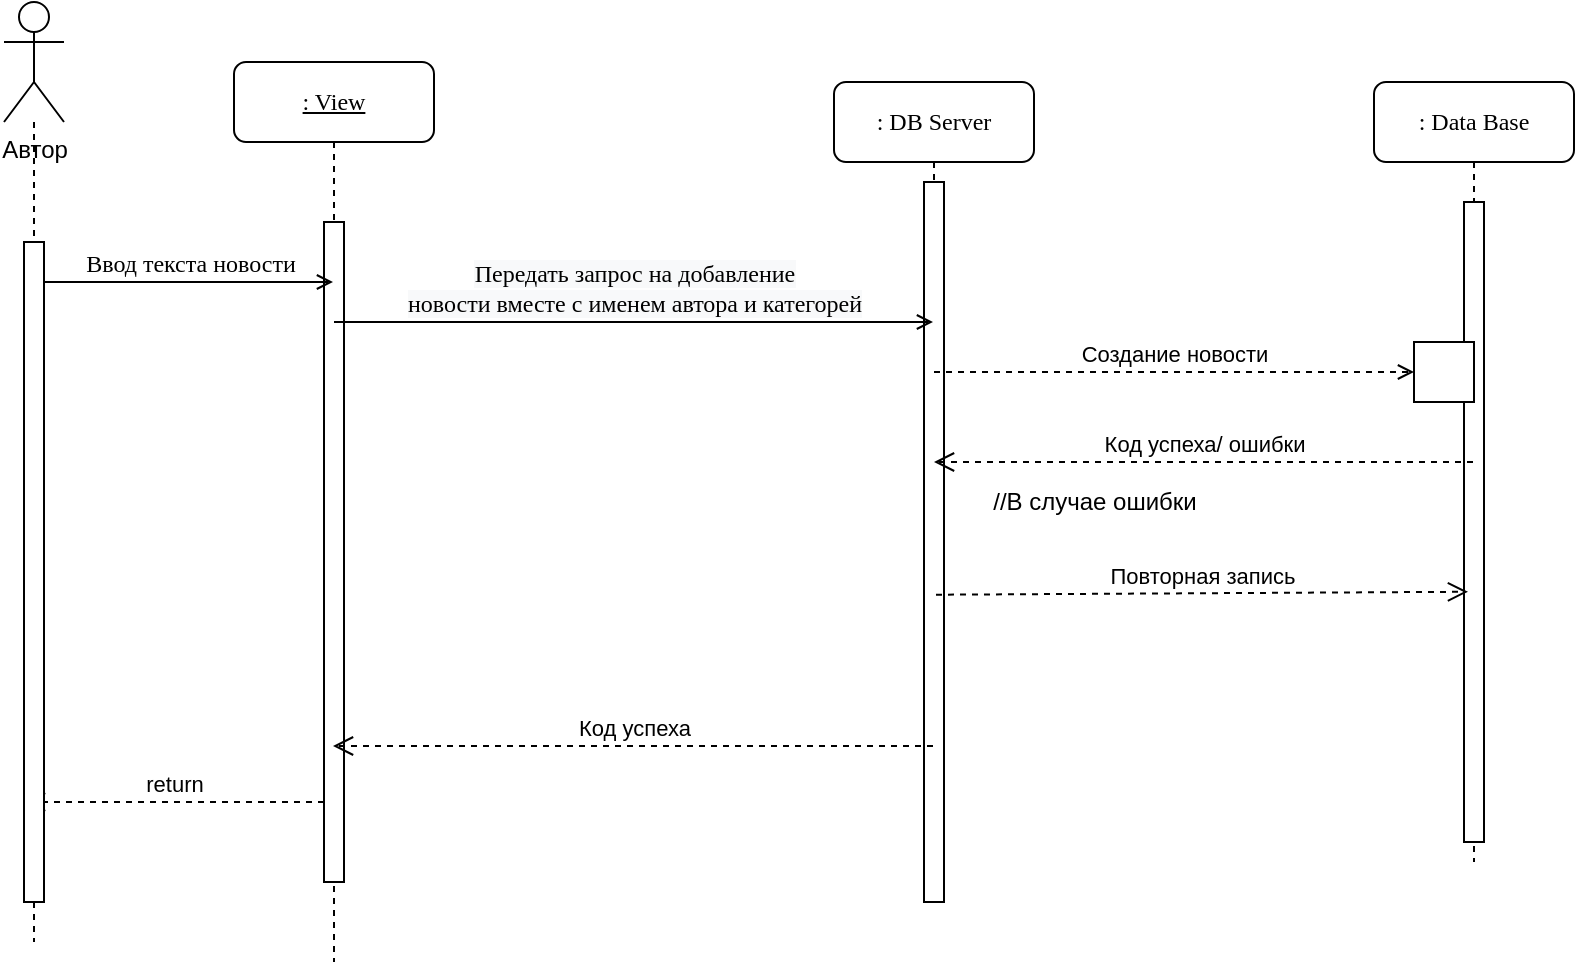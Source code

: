 <mxfile version="15.8.6" type="device"><diagram name="Page-1" id="13e1069c-82ec-6db2-03f1-153e76fe0fe0"><mxGraphModel dx="1422" dy="737" grid="1" gridSize="10" guides="1" tooltips="1" connect="1" arrows="1" fold="1" page="1" pageScale="1" pageWidth="1100" pageHeight="850" background="none" math="0" shadow="0"><root><mxCell id="0"/><mxCell id="1" parent="0"/><mxCell id="hv-BTHT3ZpTiIl0zNs47-2" style="edgeStyle=orthogonalEdgeStyle;rounded=0;orthogonalLoop=1;jettySize=auto;html=1;endArrow=none;endFill=0;dashed=1;" edge="1" parent="1" source="hv-BTHT3ZpTiIl0zNs47-1"><mxGeometry relative="1" as="geometry"><mxPoint x="150" y="520" as="targetPoint"/></mxGeometry></mxCell><mxCell id="7baba1c4bc27f4b0-2" value="&lt;u&gt;: View&lt;/u&gt;" style="shape=umlLifeline;perimeter=lifelinePerimeter;whiteSpace=wrap;html=1;container=1;collapsible=0;recursiveResize=0;outlineConnect=0;rounded=1;shadow=0;comic=0;labelBackgroundColor=none;strokeWidth=1;fontFamily=Verdana;fontSize=12;align=center;" parent="1" vertex="1"><mxGeometry x="250" y="80" width="100" height="450" as="geometry"/></mxCell><mxCell id="7baba1c4bc27f4b0-10" value="" style="html=1;points=[];perimeter=orthogonalPerimeter;rounded=0;shadow=0;comic=0;labelBackgroundColor=none;strokeWidth=1;fontFamily=Verdana;fontSize=12;align=center;" parent="7baba1c4bc27f4b0-2" vertex="1"><mxGeometry x="45" y="80" width="10" height="330" as="geometry"/></mxCell><mxCell id="hv-BTHT3ZpTiIl0zNs47-19" value="return" style="html=1;verticalAlign=bottom;endArrow=open;dashed=1;endSize=8;rounded=0;" edge="1" parent="7baba1c4bc27f4b0-2"><mxGeometry relative="1" as="geometry"><mxPoint x="45" y="370" as="sourcePoint"/><mxPoint x="-104.5" y="370" as="targetPoint"/></mxGeometry></mxCell><mxCell id="7baba1c4bc27f4b0-3" value=": DB Server" style="shape=umlLifeline;perimeter=lifelinePerimeter;whiteSpace=wrap;html=1;container=1;collapsible=0;recursiveResize=0;outlineConnect=0;rounded=1;shadow=0;comic=0;labelBackgroundColor=none;strokeWidth=1;fontFamily=Verdana;fontSize=12;align=center;" parent="1" vertex="1"><mxGeometry x="550" y="90" width="100" height="410" as="geometry"/></mxCell><mxCell id="7baba1c4bc27f4b0-13" value="" style="html=1;points=[];perimeter=orthogonalPerimeter;rounded=0;shadow=0;comic=0;labelBackgroundColor=none;strokeWidth=1;fontFamily=Verdana;fontSize=12;align=center;" parent="7baba1c4bc27f4b0-3" vertex="1"><mxGeometry x="45" y="50" width="10" height="360" as="geometry"/></mxCell><mxCell id="7baba1c4bc27f4b0-11" value="Ввод текста новости" style="html=1;verticalAlign=bottom;endArrow=open;labelBackgroundColor=none;fontFamily=Verdana;fontSize=12;edgeStyle=elbowEdgeStyle;elbow=vertical;endFill=0;" parent="1" source="7baba1c4bc27f4b0-9" target="7baba1c4bc27f4b0-2" edge="1"><mxGeometry relative="1" as="geometry"><mxPoint x="220" y="190" as="sourcePoint"/><mxPoint x="287" y="190" as="targetPoint"/><Array as="points"><mxPoint x="240" y="190"/></Array></mxGeometry></mxCell><mxCell id="7baba1c4bc27f4b0-9" value="" style="html=1;points=[];perimeter=orthogonalPerimeter;rounded=0;shadow=0;comic=0;labelBackgroundColor=none;strokeWidth=1;fontFamily=Verdana;fontSize=12;align=center;" parent="1" vertex="1"><mxGeometry x="145" y="170" width="10" height="330" as="geometry"/></mxCell><mxCell id="hv-BTHT3ZpTiIl0zNs47-1" value="Автор" style="shape=umlActor;verticalLabelPosition=bottom;verticalAlign=top;html=1;outlineConnect=0;" vertex="1" parent="1"><mxGeometry x="135" y="50" width="30" height="60" as="geometry"/></mxCell><mxCell id="hv-BTHT3ZpTiIl0zNs47-8" value="&lt;span style=&quot;font-family: &amp;#34;verdana&amp;#34; ; font-size: 12px ; background-color: rgb(248 , 249 , 250)&quot;&gt;Передать запрос на добавление &lt;br&gt;новости вместе с именем автора и категорей&lt;/span&gt;" style="html=1;verticalAlign=bottom;endArrow=open;rounded=0;endFill=0;" edge="1" parent="1" source="7baba1c4bc27f4b0-2" target="7baba1c4bc27f4b0-3"><mxGeometry width="80" relative="1" as="geometry"><mxPoint x="320" y="240" as="sourcePoint"/><mxPoint x="400" y="240" as="targetPoint"/><Array as="points"><mxPoint x="420" y="210"/></Array></mxGeometry></mxCell><mxCell id="hv-BTHT3ZpTiIl0zNs47-9" value=": Data Base" style="shape=umlLifeline;perimeter=lifelinePerimeter;whiteSpace=wrap;html=1;container=1;collapsible=0;recursiveResize=0;outlineConnect=0;rounded=1;shadow=0;comic=0;labelBackgroundColor=none;strokeWidth=1;fontFamily=Verdana;fontSize=12;align=center;" vertex="1" parent="1"><mxGeometry x="820" y="90" width="100" height="390" as="geometry"/></mxCell><mxCell id="hv-BTHT3ZpTiIl0zNs47-10" value="" style="html=1;points=[];perimeter=orthogonalPerimeter;rounded=0;shadow=0;comic=0;labelBackgroundColor=none;strokeWidth=1;fontFamily=Verdana;fontSize=12;align=center;" vertex="1" parent="hv-BTHT3ZpTiIl0zNs47-9"><mxGeometry x="45" y="60" width="10" height="320" as="geometry"/></mxCell><mxCell id="hv-BTHT3ZpTiIl0zNs47-12" value="" style="rounded=0;whiteSpace=wrap;html=1;" vertex="1" parent="hv-BTHT3ZpTiIl0zNs47-9"><mxGeometry x="20" y="130" width="30" height="30" as="geometry"/></mxCell><mxCell id="hv-BTHT3ZpTiIl0zNs47-11" value="Создание новости" style="html=1;verticalAlign=bottom;endArrow=open;rounded=0;entryX=0;entryY=0.5;entryDx=0;entryDy=0;dashed=1;endFill=0;" edge="1" parent="1" target="hv-BTHT3ZpTiIl0zNs47-12"><mxGeometry width="80" relative="1" as="geometry"><mxPoint x="600" y="235" as="sourcePoint"/><mxPoint x="810" y="240" as="targetPoint"/><Array as="points"/></mxGeometry></mxCell><mxCell id="hv-BTHT3ZpTiIl0zNs47-14" value="Код успеха" style="html=1;verticalAlign=bottom;endArrow=open;dashed=1;endSize=8;rounded=0;" edge="1" parent="1"><mxGeometry relative="1" as="geometry"><mxPoint x="599.5" y="422" as="sourcePoint"/><mxPoint x="299.5" y="422" as="targetPoint"/><Array as="points"><mxPoint x="460" y="422"/></Array></mxGeometry></mxCell><mxCell id="hv-BTHT3ZpTiIl0zNs47-21" value="Код успеха/ ошибки" style="html=1;verticalAlign=bottom;endArrow=open;dashed=1;endSize=8;rounded=0;" edge="1" parent="1" source="hv-BTHT3ZpTiIl0zNs47-9" target="7baba1c4bc27f4b0-3"><mxGeometry relative="1" as="geometry"><mxPoint x="860" y="340" as="sourcePoint"/><mxPoint x="560" y="340" as="targetPoint"/><Array as="points"><mxPoint x="721" y="280"/></Array></mxGeometry></mxCell><mxCell id="hv-BTHT3ZpTiIl0zNs47-23" value="Повторная запись" style="html=1;verticalAlign=bottom;endArrow=open;dashed=1;endSize=8;rounded=0;exitX=0.6;exitY=0.826;exitDx=0;exitDy=0;exitPerimeter=0;entryX=0.2;entryY=0.609;entryDx=0;entryDy=0;entryPerimeter=0;" edge="1" parent="1" target="hv-BTHT3ZpTiIl0zNs47-10"><mxGeometry relative="1" as="geometry"><mxPoint x="601" y="346.36" as="sourcePoint"/><mxPoint x="869" y="340" as="targetPoint"/><Array as="points"/></mxGeometry></mxCell><mxCell id="hv-BTHT3ZpTiIl0zNs47-24" value="//В случае ошибки" style="text;html=1;align=center;verticalAlign=middle;resizable=0;points=[];autosize=1;strokeColor=none;fillColor=none;" vertex="1" parent="1"><mxGeometry x="620" y="290" width="120" height="20" as="geometry"/></mxCell></root></mxGraphModel></diagram></mxfile>
